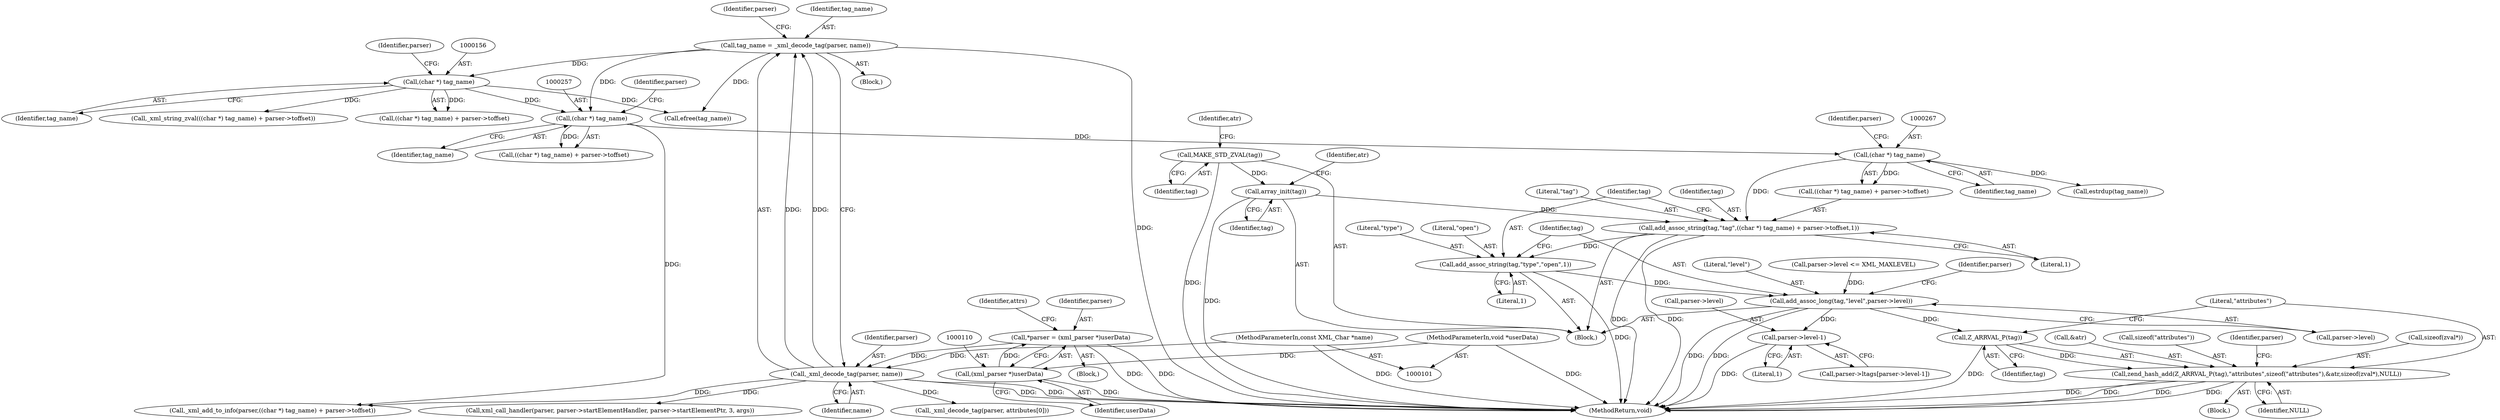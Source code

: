 digraph "0_php_dccda88f27a084bcbbb30198ace12b4e7ae961cc_6@pointer" {
"1000262" [label="(Call,add_assoc_string(tag,\"tag\",((char *) tag_name) + parser->toffset,1))"];
"1000249" [label="(Call,array_init(tag))"];
"1000245" [label="(Call,MAKE_STD_ZVAL(tag))"];
"1000266" [label="(Call,(char *) tag_name)"];
"1000256" [label="(Call,(char *) tag_name)"];
"1000155" [label="(Call,(char *) tag_name)"];
"1000131" [label="(Call,tag_name = _xml_decode_tag(parser, name))"];
"1000133" [label="(Call,_xml_decode_tag(parser, name))"];
"1000107" [label="(Call,*parser = (xml_parser *)userData)"];
"1000109" [label="(Call,(xml_parser *)userData)"];
"1000102" [label="(MethodParameterIn,void *userData)"];
"1000103" [label="(MethodParameterIn,const XML_Char *name)"];
"1000273" [label="(Call,add_assoc_string(tag,\"type\",\"open\",1))"];
"1000278" [label="(Call,add_assoc_long(tag,\"level\",parser->level))"];
"1000289" [label="(Call,parser->level-1)"];
"1000351" [label="(Call,Z_ARRVAL_P(tag))"];
"1000350" [label="(Call,zend_hash_add(Z_ARRVAL_P(tag),\"attributes\",sizeof(\"attributes\"),&atr,sizeof(zval*),NULL))"];
"1000285" [label="(Call,parser->ltags[parser->level-1])"];
"1000108" [label="(Identifier,parser)"];
"1000249" [label="(Call,array_init(tag))"];
"1000268" [label="(Identifier,tag_name)"];
"1000265" [label="(Call,((char *) tag_name) + parser->toffset)"];
"1000109" [label="(Call,(xml_parser *)userData)"];
"1000274" [label="(Identifier,tag)"];
"1000111" [label="(Identifier,userData)"];
"1000277" [label="(Literal,1)"];
"1000394" [label="(MethodReturn,void)"];
"1000138" [label="(Identifier,parser)"];
"1000102" [label="(MethodParameterIn,void *userData)"];
"1000279" [label="(Identifier,tag)"];
"1000392" [label="(Call,efree(tag_name))"];
"1000157" [label="(Identifier,tag_name)"];
"1000114" [label="(Identifier,attrs)"];
"1000264" [label="(Literal,\"tag\")"];
"1000278" [label="(Call,add_assoc_long(tag,\"level\",parser->level))"];
"1000356" [label="(Call,&atr)"];
"1000266" [label="(Call,(char *) tag_name)"];
"1000270" [label="(Identifier,parser)"];
"1000275" [label="(Literal,\"type\")"];
"1000354" [label="(Call,sizeof(\"attributes\"))"];
"1000369" [label="(Identifier,parser)"];
"1000256" [label="(Call,(char *) tag_name)"];
"1000253" [label="(Call,_xml_add_to_info(parser,((char *) tag_name) + parser->toffset))"];
"1000133" [label="(Call,_xml_decode_tag(parser, name))"];
"1000258" [label="(Identifier,tag_name)"];
"1000213" [label="(Call,xml_call_handler(parser, parser->startElementHandler, parser->startElementPtr, 3, args))"];
"1000293" [label="(Literal,1)"];
"1000255" [label="(Call,((char *) tag_name) + parser->toffset)"];
"1000135" [label="(Identifier,name)"];
"1000276" [label="(Literal,\"open\")"];
"1000260" [label="(Identifier,parser)"];
"1000262" [label="(Call,add_assoc_string(tag,\"tag\",((char *) tag_name) + parser->toffset,1))"];
"1000131" [label="(Call,tag_name = _xml_decode_tag(parser, name))"];
"1000281" [label="(Call,parser->level)"];
"1000263" [label="(Identifier,tag)"];
"1000272" [label="(Literal,1)"];
"1000159" [label="(Identifier,parser)"];
"1000349" [label="(Block,)"];
"1000246" [label="(Identifier,tag)"];
"1000294" [label="(Call,estrdup(tag_name))"];
"1000238" [label="(Block,)"];
"1000287" [label="(Identifier,parser)"];
"1000350" [label="(Call,zend_hash_add(Z_ARRVAL_P(tag),\"attributes\",sizeof(\"attributes\"),&atr,sizeof(zval*),NULL))"];
"1000352" [label="(Identifier,tag)"];
"1000353" [label="(Literal,\"attributes\")"];
"1000273" [label="(Call,add_assoc_string(tag,\"type\",\"open\",1))"];
"1000280" [label="(Literal,\"level\")"];
"1000289" [label="(Call,parser->level-1)"];
"1000360" [label="(Identifier,NULL)"];
"1000107" [label="(Call,*parser = (xml_parser *)userData)"];
"1000358" [label="(Call,sizeof(zval*))"];
"1000134" [label="(Identifier,parser)"];
"1000252" [label="(Identifier,atr)"];
"1000245" [label="(Call,MAKE_STD_ZVAL(tag))"];
"1000177" [label="(Call,_xml_decode_tag(parser, attributes[0]))"];
"1000233" [label="(Call,parser->level <= XML_MAXLEVEL)"];
"1000250" [label="(Identifier,tag)"];
"1000155" [label="(Call,(char *) tag_name)"];
"1000351" [label="(Call,Z_ARRVAL_P(tag))"];
"1000154" [label="(Call,((char *) tag_name) + parser->toffset)"];
"1000248" [label="(Identifier,atr)"];
"1000103" [label="(MethodParameterIn,const XML_Char *name)"];
"1000126" [label="(Block,)"];
"1000132" [label="(Identifier,tag_name)"];
"1000153" [label="(Call,_xml_string_zval(((char *) tag_name) + parser->toffset))"];
"1000105" [label="(Block,)"];
"1000290" [label="(Call,parser->level)"];
"1000262" -> "1000238"  [label="AST: "];
"1000262" -> "1000272"  [label="CFG: "];
"1000263" -> "1000262"  [label="AST: "];
"1000264" -> "1000262"  [label="AST: "];
"1000265" -> "1000262"  [label="AST: "];
"1000272" -> "1000262"  [label="AST: "];
"1000274" -> "1000262"  [label="CFG: "];
"1000262" -> "1000394"  [label="DDG: "];
"1000262" -> "1000394"  [label="DDG: "];
"1000249" -> "1000262"  [label="DDG: "];
"1000266" -> "1000262"  [label="DDG: "];
"1000262" -> "1000273"  [label="DDG: "];
"1000249" -> "1000238"  [label="AST: "];
"1000249" -> "1000250"  [label="CFG: "];
"1000250" -> "1000249"  [label="AST: "];
"1000252" -> "1000249"  [label="CFG: "];
"1000249" -> "1000394"  [label="DDG: "];
"1000245" -> "1000249"  [label="DDG: "];
"1000245" -> "1000238"  [label="AST: "];
"1000245" -> "1000246"  [label="CFG: "];
"1000246" -> "1000245"  [label="AST: "];
"1000248" -> "1000245"  [label="CFG: "];
"1000245" -> "1000394"  [label="DDG: "];
"1000266" -> "1000265"  [label="AST: "];
"1000266" -> "1000268"  [label="CFG: "];
"1000267" -> "1000266"  [label="AST: "];
"1000268" -> "1000266"  [label="AST: "];
"1000270" -> "1000266"  [label="CFG: "];
"1000266" -> "1000265"  [label="DDG: "];
"1000256" -> "1000266"  [label="DDG: "];
"1000266" -> "1000294"  [label="DDG: "];
"1000256" -> "1000255"  [label="AST: "];
"1000256" -> "1000258"  [label="CFG: "];
"1000257" -> "1000256"  [label="AST: "];
"1000258" -> "1000256"  [label="AST: "];
"1000260" -> "1000256"  [label="CFG: "];
"1000256" -> "1000253"  [label="DDG: "];
"1000256" -> "1000255"  [label="DDG: "];
"1000155" -> "1000256"  [label="DDG: "];
"1000131" -> "1000256"  [label="DDG: "];
"1000155" -> "1000154"  [label="AST: "];
"1000155" -> "1000157"  [label="CFG: "];
"1000156" -> "1000155"  [label="AST: "];
"1000157" -> "1000155"  [label="AST: "];
"1000159" -> "1000155"  [label="CFG: "];
"1000155" -> "1000153"  [label="DDG: "];
"1000155" -> "1000154"  [label="DDG: "];
"1000131" -> "1000155"  [label="DDG: "];
"1000155" -> "1000392"  [label="DDG: "];
"1000131" -> "1000126"  [label="AST: "];
"1000131" -> "1000133"  [label="CFG: "];
"1000132" -> "1000131"  [label="AST: "];
"1000133" -> "1000131"  [label="AST: "];
"1000138" -> "1000131"  [label="CFG: "];
"1000131" -> "1000394"  [label="DDG: "];
"1000133" -> "1000131"  [label="DDG: "];
"1000133" -> "1000131"  [label="DDG: "];
"1000131" -> "1000392"  [label="DDG: "];
"1000133" -> "1000135"  [label="CFG: "];
"1000134" -> "1000133"  [label="AST: "];
"1000135" -> "1000133"  [label="AST: "];
"1000133" -> "1000394"  [label="DDG: "];
"1000133" -> "1000394"  [label="DDG: "];
"1000107" -> "1000133"  [label="DDG: "];
"1000103" -> "1000133"  [label="DDG: "];
"1000133" -> "1000177"  [label="DDG: "];
"1000133" -> "1000213"  [label="DDG: "];
"1000133" -> "1000253"  [label="DDG: "];
"1000107" -> "1000105"  [label="AST: "];
"1000107" -> "1000109"  [label="CFG: "];
"1000108" -> "1000107"  [label="AST: "];
"1000109" -> "1000107"  [label="AST: "];
"1000114" -> "1000107"  [label="CFG: "];
"1000107" -> "1000394"  [label="DDG: "];
"1000107" -> "1000394"  [label="DDG: "];
"1000109" -> "1000107"  [label="DDG: "];
"1000109" -> "1000111"  [label="CFG: "];
"1000110" -> "1000109"  [label="AST: "];
"1000111" -> "1000109"  [label="AST: "];
"1000109" -> "1000394"  [label="DDG: "];
"1000102" -> "1000109"  [label="DDG: "];
"1000102" -> "1000101"  [label="AST: "];
"1000102" -> "1000394"  [label="DDG: "];
"1000103" -> "1000101"  [label="AST: "];
"1000103" -> "1000394"  [label="DDG: "];
"1000273" -> "1000238"  [label="AST: "];
"1000273" -> "1000277"  [label="CFG: "];
"1000274" -> "1000273"  [label="AST: "];
"1000275" -> "1000273"  [label="AST: "];
"1000276" -> "1000273"  [label="AST: "];
"1000277" -> "1000273"  [label="AST: "];
"1000279" -> "1000273"  [label="CFG: "];
"1000273" -> "1000394"  [label="DDG: "];
"1000273" -> "1000278"  [label="DDG: "];
"1000278" -> "1000238"  [label="AST: "];
"1000278" -> "1000281"  [label="CFG: "];
"1000279" -> "1000278"  [label="AST: "];
"1000280" -> "1000278"  [label="AST: "];
"1000281" -> "1000278"  [label="AST: "];
"1000287" -> "1000278"  [label="CFG: "];
"1000278" -> "1000394"  [label="DDG: "];
"1000278" -> "1000394"  [label="DDG: "];
"1000233" -> "1000278"  [label="DDG: "];
"1000278" -> "1000289"  [label="DDG: "];
"1000278" -> "1000351"  [label="DDG: "];
"1000289" -> "1000285"  [label="AST: "];
"1000289" -> "1000293"  [label="CFG: "];
"1000290" -> "1000289"  [label="AST: "];
"1000293" -> "1000289"  [label="AST: "];
"1000285" -> "1000289"  [label="CFG: "];
"1000289" -> "1000394"  [label="DDG: "];
"1000351" -> "1000350"  [label="AST: "];
"1000351" -> "1000352"  [label="CFG: "];
"1000352" -> "1000351"  [label="AST: "];
"1000353" -> "1000351"  [label="CFG: "];
"1000351" -> "1000394"  [label="DDG: "];
"1000351" -> "1000350"  [label="DDG: "];
"1000350" -> "1000349"  [label="AST: "];
"1000350" -> "1000360"  [label="CFG: "];
"1000353" -> "1000350"  [label="AST: "];
"1000354" -> "1000350"  [label="AST: "];
"1000356" -> "1000350"  [label="AST: "];
"1000358" -> "1000350"  [label="AST: "];
"1000360" -> "1000350"  [label="AST: "];
"1000369" -> "1000350"  [label="CFG: "];
"1000350" -> "1000394"  [label="DDG: "];
"1000350" -> "1000394"  [label="DDG: "];
"1000350" -> "1000394"  [label="DDG: "];
"1000350" -> "1000394"  [label="DDG: "];
}
